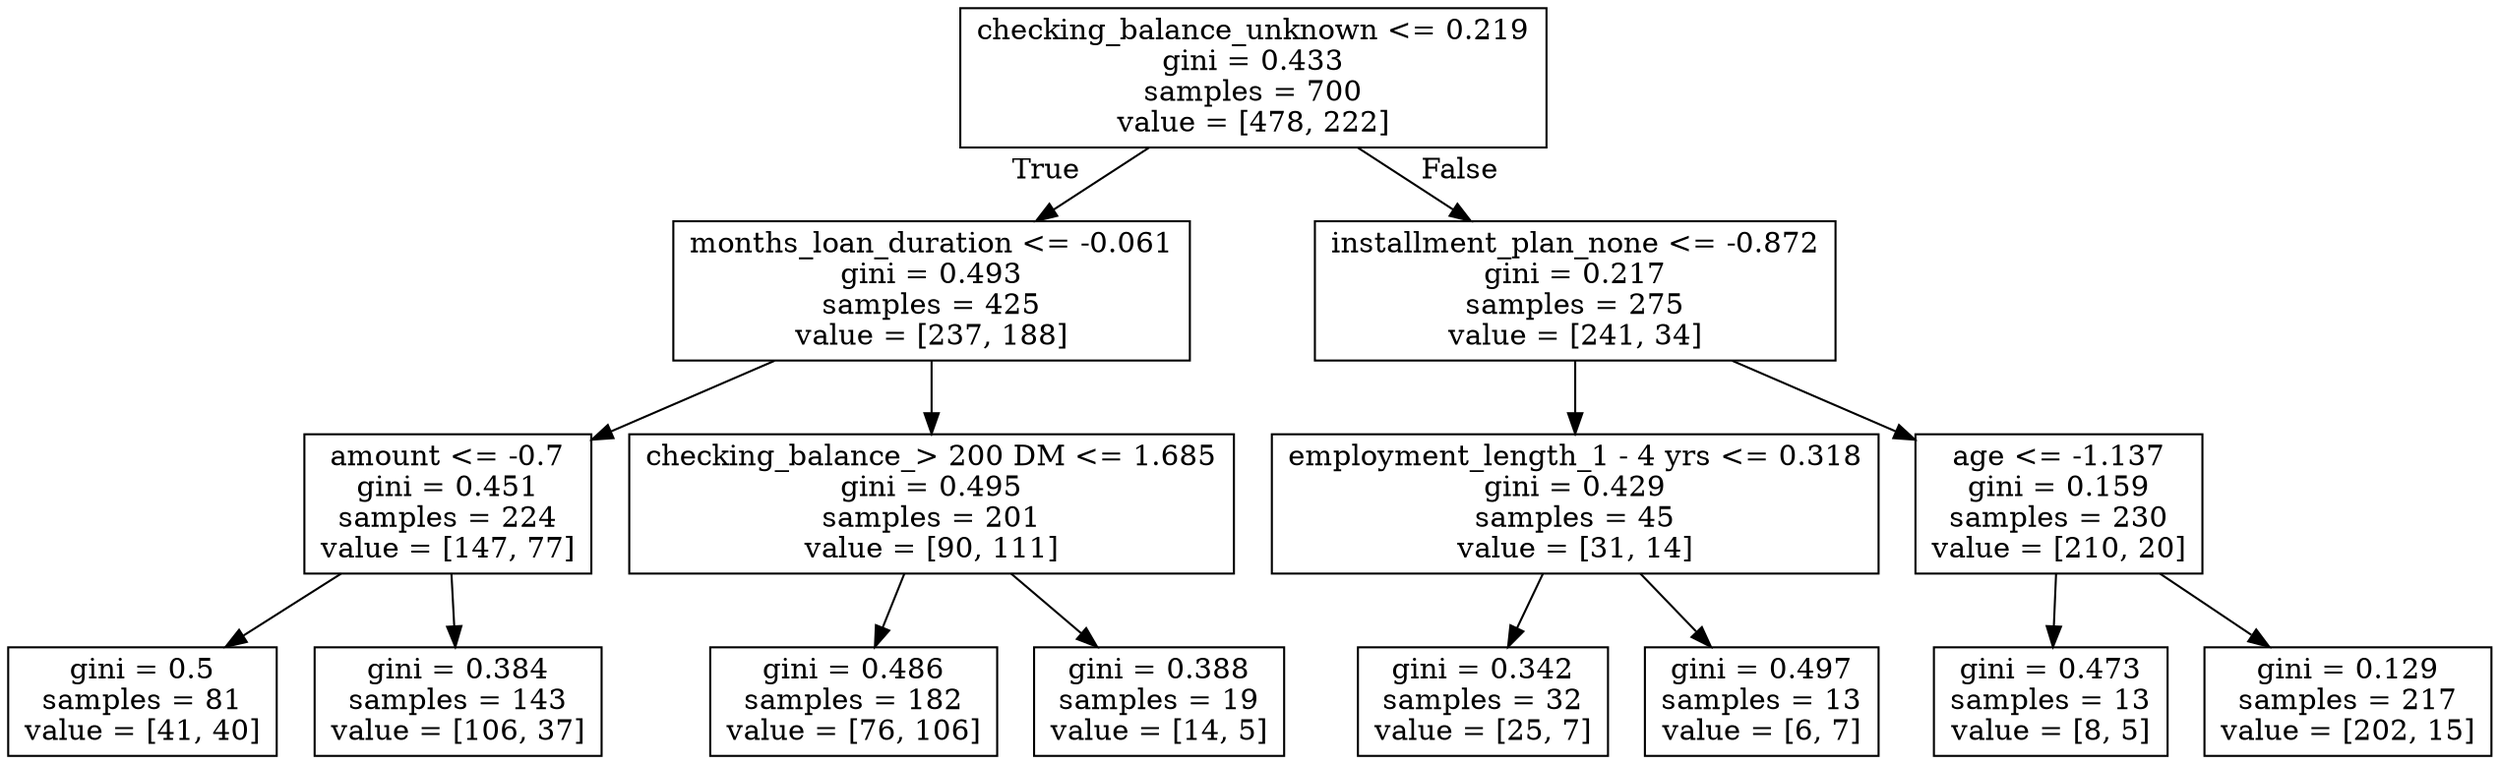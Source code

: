 digraph Tree {
node [shape=box] ;
0 [label="checking_balance_unknown <= 0.219\ngini = 0.433\nsamples = 700\nvalue = [478, 222]"] ;
1 [label="months_loan_duration <= -0.061\ngini = 0.493\nsamples = 425\nvalue = [237, 188]"] ;
0 -> 1 [labeldistance=2.5, labelangle=45, headlabel="True"] ;
2 [label="amount <= -0.7\ngini = 0.451\nsamples = 224\nvalue = [147, 77]"] ;
1 -> 2 ;
3 [label="gini = 0.5\nsamples = 81\nvalue = [41, 40]"] ;
2 -> 3 ;
4 [label="gini = 0.384\nsamples = 143\nvalue = [106, 37]"] ;
2 -> 4 ;
5 [label="checking_balance_> 200 DM <= 1.685\ngini = 0.495\nsamples = 201\nvalue = [90, 111]"] ;
1 -> 5 ;
6 [label="gini = 0.486\nsamples = 182\nvalue = [76, 106]"] ;
5 -> 6 ;
7 [label="gini = 0.388\nsamples = 19\nvalue = [14, 5]"] ;
5 -> 7 ;
8 [label="installment_plan_none <= -0.872\ngini = 0.217\nsamples = 275\nvalue = [241, 34]"] ;
0 -> 8 [labeldistance=2.5, labelangle=-45, headlabel="False"] ;
9 [label="employment_length_1 - 4 yrs <= 0.318\ngini = 0.429\nsamples = 45\nvalue = [31, 14]"] ;
8 -> 9 ;
10 [label="gini = 0.342\nsamples = 32\nvalue = [25, 7]"] ;
9 -> 10 ;
11 [label="gini = 0.497\nsamples = 13\nvalue = [6, 7]"] ;
9 -> 11 ;
12 [label="age <= -1.137\ngini = 0.159\nsamples = 230\nvalue = [210, 20]"] ;
8 -> 12 ;
13 [label="gini = 0.473\nsamples = 13\nvalue = [8, 5]"] ;
12 -> 13 ;
14 [label="gini = 0.129\nsamples = 217\nvalue = [202, 15]"] ;
12 -> 14 ;
}